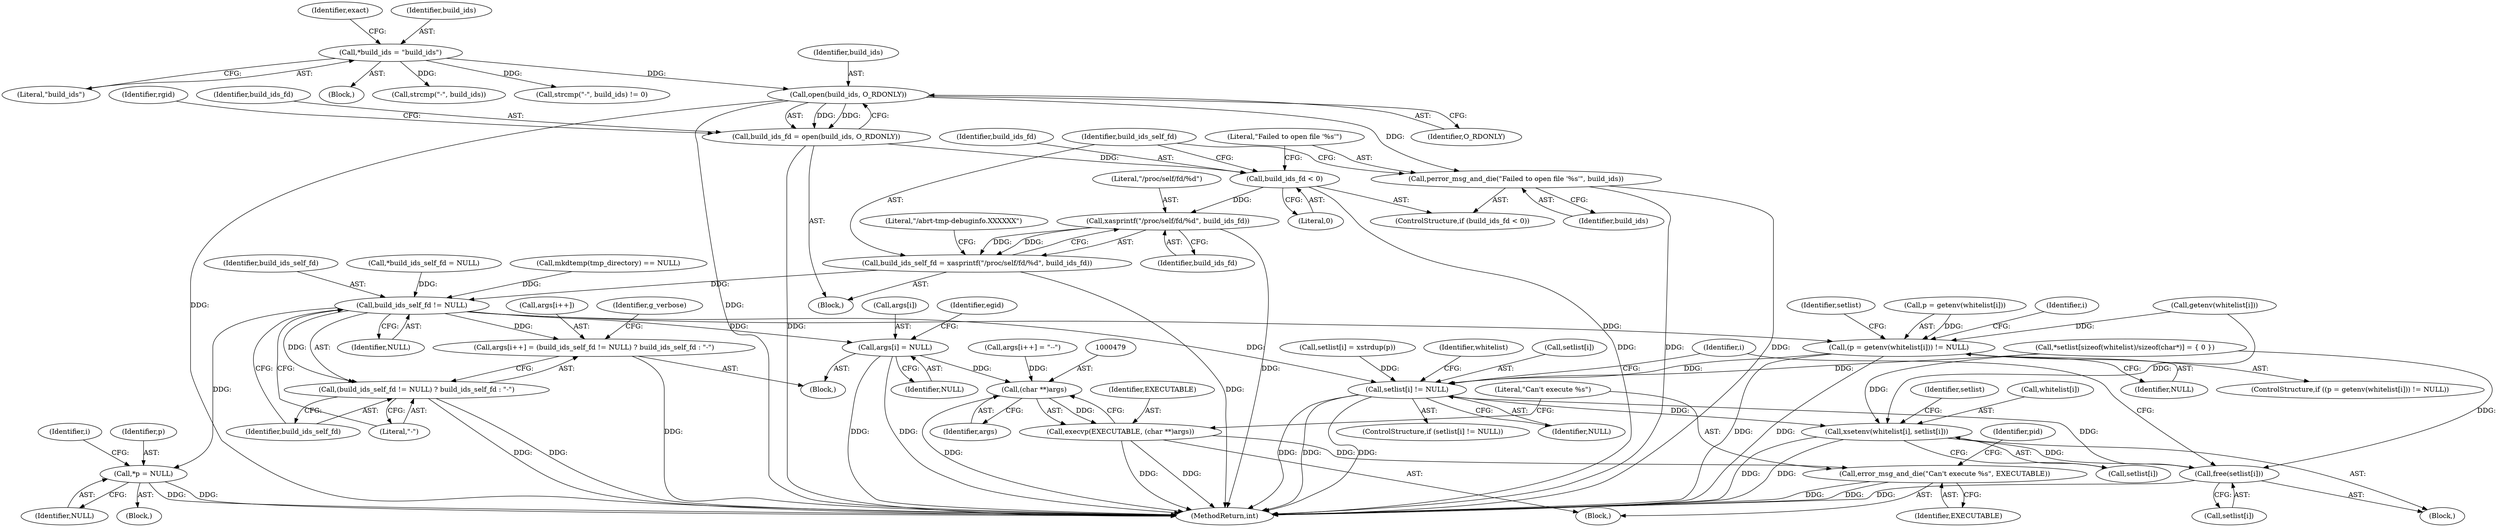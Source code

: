 digraph "0_abrt_50ee8130fb4cd4ef1af7682a2c85dd99cb99424e@API" {
"1000207" [label="(Call,open(build_ids, O_RDONLY))"];
"1000135" [label="(Call,*build_ids = \"build_ids\")"];
"1000205" [label="(Call,build_ids_fd = open(build_ids, O_RDONLY))"];
"1000227" [label="(Call,build_ids_fd < 0)"];
"1000235" [label="(Call,xasprintf(\"/proc/self/fd/%d\", build_ids_fd))"];
"1000233" [label="(Call,build_ids_self_fd = xasprintf(\"/proc/self/fd/%d\", build_ids_fd))"];
"1000276" [label="(Call,build_ids_self_fd != NULL)"];
"1000270" [label="(Call,args[i++] = (build_ids_self_fd != NULL) ? build_ids_self_fd : \"-\")"];
"1000275" [label="(Call,(build_ids_self_fd != NULL) ? build_ids_self_fd : \"-\")"];
"1000360" [label="(Call,args[i] = NULL)"];
"1000478" [label="(Call,(char **)args)"];
"1000476" [label="(Call,execvp(EXECUTABLE, (char **)args))"];
"1000481" [label="(Call,error_msg_and_die(\"Can't execute %s\", EXECUTABLE))"];
"1000395" [label="(Call,*p = NULL)"];
"1000409" [label="(Call,(p = getenv(whitelist[i])) != NULL)"];
"1000435" [label="(Call,setlist[i] != NULL)"];
"1000441" [label="(Call,xsetenv(whitelist[i], setlist[i]))"];
"1000448" [label="(Call,free(setlist[i]))"];
"1000230" [label="(Call,perror_msg_and_die(\"Failed to open file '%s'\", build_ids))"];
"1000483" [label="(Identifier,EXECUTABLE)"];
"1000412" [label="(Call,getenv(whitelist[i]))"];
"1000140" [label="(Identifier,exact)"];
"1000270" [label="(Call,args[i++] = (build_ids_self_fd != NULL) ? build_ids_self_fd : \"-\")"];
"1000367" [label="(Identifier,egid)"];
"1000236" [label="(Literal,\"/proc/self/fd/%d\")"];
"1000354" [label="(Call,args[i++] = \"--\")"];
"1000117" [label="(Block,)"];
"1000233" [label="(Call,build_ids_self_fd = xasprintf(\"/proc/self/fd/%d\", build_ids_fd))"];
"1000276" [label="(Call,build_ids_self_fd != NULL)"];
"1000397" [label="(Identifier,NULL)"];
"1000238" [label="(Literal,\"/abrt-tmp-debuginfo.XXXXXX\")"];
"1000271" [label="(Call,args[i++])"];
"1000478" [label="(Call,(char **)args)"];
"1000136" [label="(Identifier,build_ids)"];
"1000392" [label="(Call,*setlist[sizeof(whitelist)/sizeof(char*)] = { 0 })"];
"1000228" [label="(Identifier,build_ids_fd)"];
"1000237" [label="(Identifier,build_ids_fd)"];
"1000435" [label="(Call,setlist[i] != NULL)"];
"1000525" [label="(MethodReturn,int)"];
"1000231" [label="(Literal,\"Failed to open file '%s'\")"];
"1000364" [label="(Identifier,NULL)"];
"1000475" [label="(Block,)"];
"1000439" [label="(Identifier,NULL)"];
"1000442" [label="(Call,whitelist[i])"];
"1000187" [label="(Block,)"];
"1000213" [label="(Identifier,rgid)"];
"1000408" [label="(ControlStructure,if ((p = getenv(whitelist[i])) != NULL))"];
"1000445" [label="(Call,setlist[i])"];
"1000278" [label="(Identifier,NULL)"];
"1000279" [label="(Identifier,build_ids_self_fd)"];
"1000441" [label="(Call,xsetenv(whitelist[i], setlist[i]))"];
"1000240" [label="(Call,mkdtemp(tmp_directory) == NULL)"];
"1000481" [label="(Call,error_msg_and_die(\"Can't execute %s\", EXECUTABLE))"];
"1000450" [label="(Identifier,setlist)"];
"1000183" [label="(Call,strcmp(\"-\", build_ids))"];
"1000283" [label="(Identifier,g_verbose)"];
"1000230" [label="(Call,perror_msg_and_die(\"Failed to open file '%s'\", build_ids))"];
"1000419" [label="(Identifier,setlist)"];
"1000433" [label="(Identifier,i)"];
"1000480" [label="(Identifier,args)"];
"1000409" [label="(Call,(p = getenv(whitelist[i])) != NULL)"];
"1000443" [label="(Identifier,whitelist)"];
"1000434" [label="(ControlStructure,if (setlist[i] != NULL))"];
"1000135" [label="(Call,*build_ids = \"build_ids\")"];
"1000275" [label="(Call,(build_ids_self_fd != NULL) ? build_ids_self_fd : \"-\")"];
"1000477" [label="(Identifier,EXECUTABLE)"];
"1000436" [label="(Call,setlist[i])"];
"1000440" [label="(Block,)"];
"1000235" [label="(Call,xasprintf(\"/proc/self/fd/%d\", build_ids_fd))"];
"1000250" [label="(Block,)"];
"1000407" [label="(Identifier,i)"];
"1000448" [label="(Call,free(setlist[i]))"];
"1000280" [label="(Literal,\"-\")"];
"1000417" [label="(Call,setlist[i] = xstrdup(p))"];
"1000449" [label="(Call,setlist[i])"];
"1000277" [label="(Identifier,build_ids_self_fd)"];
"1000182" [label="(Call,strcmp(\"-\", build_ids) != 0)"];
"1000476" [label="(Call,execvp(EXECUTABLE, (char **)args))"];
"1000234" [label="(Identifier,build_ids_self_fd)"];
"1000395" [label="(Call,*p = NULL)"];
"1000209" [label="(Identifier,O_RDONLY)"];
"1000488" [label="(Identifier,pid)"];
"1000178" [label="(Call,*build_ids_self_fd = NULL)"];
"1000207" [label="(Call,open(build_ids, O_RDONLY))"];
"1000229" [label="(Literal,0)"];
"1000410" [label="(Call,p = getenv(whitelist[i]))"];
"1000206" [label="(Identifier,build_ids_fd)"];
"1000416" [label="(Identifier,NULL)"];
"1000205" [label="(Call,build_ids_fd = open(build_ids, O_RDONLY))"];
"1000377" [label="(Block,)"];
"1000208" [label="(Identifier,build_ids)"];
"1000226" [label="(ControlStructure,if (build_ids_fd < 0))"];
"1000482" [label="(Literal,\"Can't execute %s\")"];
"1000227" [label="(Call,build_ids_fd < 0)"];
"1000232" [label="(Identifier,build_ids)"];
"1000137" [label="(Literal,\"build_ids\")"];
"1000401" [label="(Identifier,i)"];
"1000361" [label="(Call,args[i])"];
"1000360" [label="(Call,args[i] = NULL)"];
"1000396" [label="(Identifier,p)"];
"1000207" -> "1000205"  [label="AST: "];
"1000207" -> "1000209"  [label="CFG: "];
"1000208" -> "1000207"  [label="AST: "];
"1000209" -> "1000207"  [label="AST: "];
"1000205" -> "1000207"  [label="CFG: "];
"1000207" -> "1000525"  [label="DDG: "];
"1000207" -> "1000525"  [label="DDG: "];
"1000207" -> "1000205"  [label="DDG: "];
"1000207" -> "1000205"  [label="DDG: "];
"1000135" -> "1000207"  [label="DDG: "];
"1000207" -> "1000230"  [label="DDG: "];
"1000135" -> "1000117"  [label="AST: "];
"1000135" -> "1000137"  [label="CFG: "];
"1000136" -> "1000135"  [label="AST: "];
"1000137" -> "1000135"  [label="AST: "];
"1000140" -> "1000135"  [label="CFG: "];
"1000135" -> "1000182"  [label="DDG: "];
"1000135" -> "1000183"  [label="DDG: "];
"1000205" -> "1000187"  [label="AST: "];
"1000206" -> "1000205"  [label="AST: "];
"1000213" -> "1000205"  [label="CFG: "];
"1000205" -> "1000525"  [label="DDG: "];
"1000205" -> "1000227"  [label="DDG: "];
"1000227" -> "1000226"  [label="AST: "];
"1000227" -> "1000229"  [label="CFG: "];
"1000228" -> "1000227"  [label="AST: "];
"1000229" -> "1000227"  [label="AST: "];
"1000231" -> "1000227"  [label="CFG: "];
"1000234" -> "1000227"  [label="CFG: "];
"1000227" -> "1000525"  [label="DDG: "];
"1000227" -> "1000235"  [label="DDG: "];
"1000235" -> "1000233"  [label="AST: "];
"1000235" -> "1000237"  [label="CFG: "];
"1000236" -> "1000235"  [label="AST: "];
"1000237" -> "1000235"  [label="AST: "];
"1000233" -> "1000235"  [label="CFG: "];
"1000235" -> "1000525"  [label="DDG: "];
"1000235" -> "1000233"  [label="DDG: "];
"1000235" -> "1000233"  [label="DDG: "];
"1000233" -> "1000187"  [label="AST: "];
"1000234" -> "1000233"  [label="AST: "];
"1000238" -> "1000233"  [label="CFG: "];
"1000233" -> "1000525"  [label="DDG: "];
"1000233" -> "1000276"  [label="DDG: "];
"1000276" -> "1000275"  [label="AST: "];
"1000276" -> "1000278"  [label="CFG: "];
"1000277" -> "1000276"  [label="AST: "];
"1000278" -> "1000276"  [label="AST: "];
"1000279" -> "1000276"  [label="CFG: "];
"1000280" -> "1000276"  [label="CFG: "];
"1000276" -> "1000270"  [label="DDG: "];
"1000178" -> "1000276"  [label="DDG: "];
"1000240" -> "1000276"  [label="DDG: "];
"1000276" -> "1000275"  [label="DDG: "];
"1000276" -> "1000360"  [label="DDG: "];
"1000276" -> "1000395"  [label="DDG: "];
"1000276" -> "1000409"  [label="DDG: "];
"1000276" -> "1000435"  [label="DDG: "];
"1000270" -> "1000250"  [label="AST: "];
"1000270" -> "1000275"  [label="CFG: "];
"1000271" -> "1000270"  [label="AST: "];
"1000275" -> "1000270"  [label="AST: "];
"1000283" -> "1000270"  [label="CFG: "];
"1000270" -> "1000525"  [label="DDG: "];
"1000275" -> "1000279"  [label="CFG: "];
"1000275" -> "1000280"  [label="CFG: "];
"1000279" -> "1000275"  [label="AST: "];
"1000280" -> "1000275"  [label="AST: "];
"1000275" -> "1000525"  [label="DDG: "];
"1000275" -> "1000525"  [label="DDG: "];
"1000360" -> "1000250"  [label="AST: "];
"1000360" -> "1000364"  [label="CFG: "];
"1000361" -> "1000360"  [label="AST: "];
"1000364" -> "1000360"  [label="AST: "];
"1000367" -> "1000360"  [label="CFG: "];
"1000360" -> "1000525"  [label="DDG: "];
"1000360" -> "1000525"  [label="DDG: "];
"1000360" -> "1000478"  [label="DDG: "];
"1000478" -> "1000476"  [label="AST: "];
"1000478" -> "1000480"  [label="CFG: "];
"1000479" -> "1000478"  [label="AST: "];
"1000480" -> "1000478"  [label="AST: "];
"1000476" -> "1000478"  [label="CFG: "];
"1000478" -> "1000525"  [label="DDG: "];
"1000478" -> "1000476"  [label="DDG: "];
"1000354" -> "1000478"  [label="DDG: "];
"1000476" -> "1000475"  [label="AST: "];
"1000477" -> "1000476"  [label="AST: "];
"1000482" -> "1000476"  [label="CFG: "];
"1000476" -> "1000525"  [label="DDG: "];
"1000476" -> "1000525"  [label="DDG: "];
"1000476" -> "1000481"  [label="DDG: "];
"1000481" -> "1000475"  [label="AST: "];
"1000481" -> "1000483"  [label="CFG: "];
"1000482" -> "1000481"  [label="AST: "];
"1000483" -> "1000481"  [label="AST: "];
"1000488" -> "1000481"  [label="CFG: "];
"1000481" -> "1000525"  [label="DDG: "];
"1000481" -> "1000525"  [label="DDG: "];
"1000395" -> "1000377"  [label="AST: "];
"1000395" -> "1000397"  [label="CFG: "];
"1000396" -> "1000395"  [label="AST: "];
"1000397" -> "1000395"  [label="AST: "];
"1000401" -> "1000395"  [label="CFG: "];
"1000395" -> "1000525"  [label="DDG: "];
"1000395" -> "1000525"  [label="DDG: "];
"1000409" -> "1000408"  [label="AST: "];
"1000409" -> "1000416"  [label="CFG: "];
"1000410" -> "1000409"  [label="AST: "];
"1000416" -> "1000409"  [label="AST: "];
"1000419" -> "1000409"  [label="CFG: "];
"1000407" -> "1000409"  [label="CFG: "];
"1000409" -> "1000525"  [label="DDG: "];
"1000409" -> "1000525"  [label="DDG: "];
"1000410" -> "1000409"  [label="DDG: "];
"1000412" -> "1000409"  [label="DDG: "];
"1000409" -> "1000435"  [label="DDG: "];
"1000435" -> "1000434"  [label="AST: "];
"1000435" -> "1000439"  [label="CFG: "];
"1000436" -> "1000435"  [label="AST: "];
"1000439" -> "1000435"  [label="AST: "];
"1000443" -> "1000435"  [label="CFG: "];
"1000433" -> "1000435"  [label="CFG: "];
"1000435" -> "1000525"  [label="DDG: "];
"1000435" -> "1000525"  [label="DDG: "];
"1000435" -> "1000525"  [label="DDG: "];
"1000392" -> "1000435"  [label="DDG: "];
"1000448" -> "1000435"  [label="DDG: "];
"1000417" -> "1000435"  [label="DDG: "];
"1000435" -> "1000441"  [label="DDG: "];
"1000441" -> "1000440"  [label="AST: "];
"1000441" -> "1000445"  [label="CFG: "];
"1000442" -> "1000441"  [label="AST: "];
"1000445" -> "1000441"  [label="AST: "];
"1000450" -> "1000441"  [label="CFG: "];
"1000441" -> "1000525"  [label="DDG: "];
"1000441" -> "1000525"  [label="DDG: "];
"1000412" -> "1000441"  [label="DDG: "];
"1000392" -> "1000441"  [label="DDG: "];
"1000441" -> "1000448"  [label="DDG: "];
"1000448" -> "1000440"  [label="AST: "];
"1000448" -> "1000449"  [label="CFG: "];
"1000449" -> "1000448"  [label="AST: "];
"1000433" -> "1000448"  [label="CFG: "];
"1000448" -> "1000525"  [label="DDG: "];
"1000392" -> "1000448"  [label="DDG: "];
"1000230" -> "1000226"  [label="AST: "];
"1000230" -> "1000232"  [label="CFG: "];
"1000231" -> "1000230"  [label="AST: "];
"1000232" -> "1000230"  [label="AST: "];
"1000234" -> "1000230"  [label="CFG: "];
"1000230" -> "1000525"  [label="DDG: "];
"1000230" -> "1000525"  [label="DDG: "];
}
